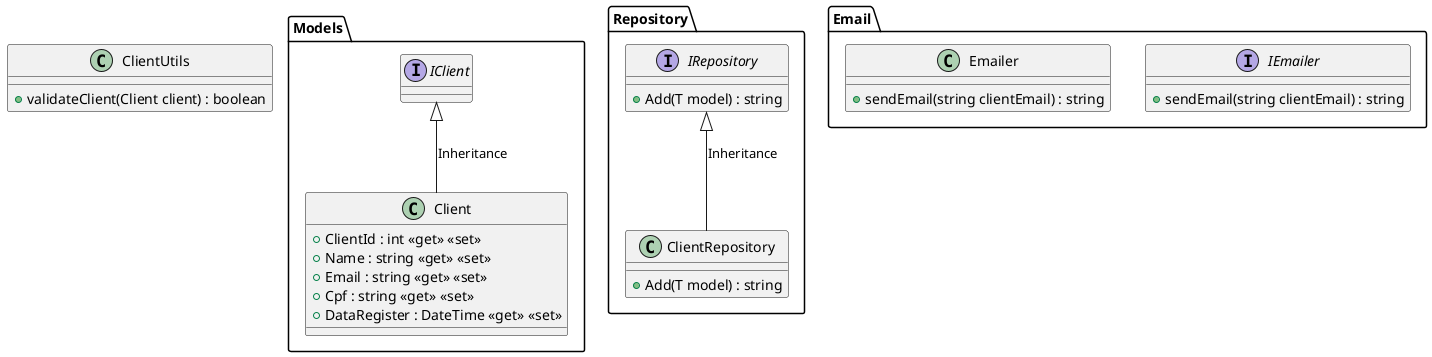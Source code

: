 @startuml

package Models {

    interface IClient
    
    class Client {
        + ClientId : int <<get>> <<set>>
        + Name : string <<get>> <<set>>
        + Email : string <<get>> <<set>>
        + Cpf : string <<get>> <<set>>
        + DataRegister : DateTime <<get>> <<set>>
    }
}

package Repository {
    interface IRepository {
        + Add(T model) : string
    }
    
    class ClientRepository {
        + Add(T model) : string
    }
}

package Email {
    interface IEmailer {
        + sendEmail(string clientEmail) : string
    }
    
    class Emailer {
        + sendEmail(string clientEmail) : string
    }
}


class ClientUtils {
    + validateClient(Client client) : boolean
}

IClient <|-down- Client: Inheritance
IRepository <|-down- ClientRepository: Inheritance

@enduml
